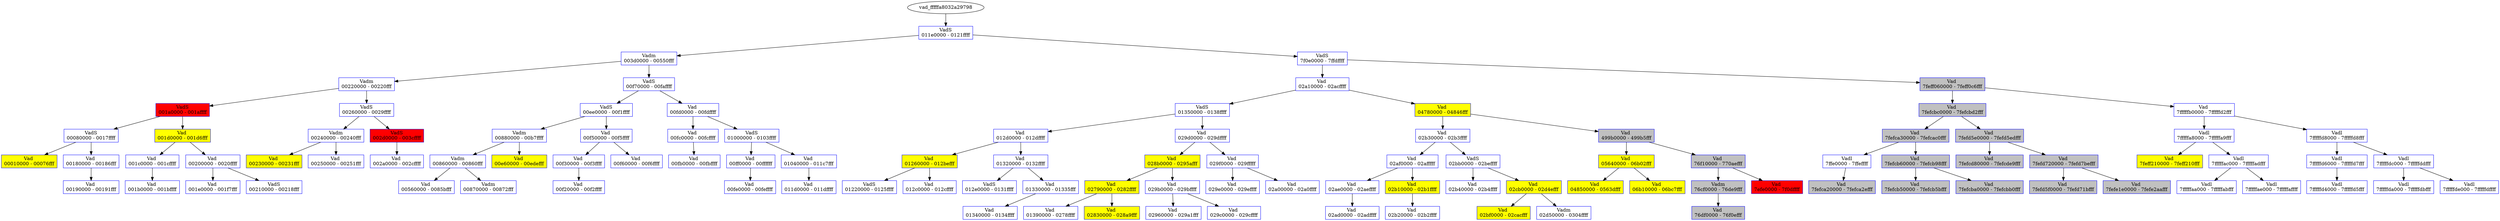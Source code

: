 /* Pid:    440 */
digraph processtree {
graph [rankdir = "TB"];
vad_fffffa8032a29798 -> vad_fffffa80324ae860
vad_fffffa80324ae860 [label = "{ VadS\n011e0000 - 0121ffff }"shape = "record" color = "blue" style = "filled" fillcolor = "white"];
vad_fffffa80324ae860 -> vad_fffffa8032814410
vad_fffffa8032814410 [label = "{ Vadm\n003d0000 - 00550fff }"shape = "record" color = "blue" style = "filled" fillcolor = "white"];
vad_fffffa8032814410 -> vad_fffffa8033180af0
vad_fffffa8033180af0 [label = "{ Vadm\n00220000 - 00220fff }"shape = "record" color = "blue" style = "filled" fillcolor = "white"];
vad_fffffa8033180af0 -> vad_fffffa8032814590
vad_fffffa8032814590 [label = "{ VadS\n001a0000 - 001affff }"shape = "record" color = "blue" style = "filled" fillcolor = "red"];
vad_fffffa8032814590 -> vad_fffffa8032814540
vad_fffffa8032814540 [label = "{ VadS\n00080000 - 0017ffff }"shape = "record" color = "blue" style = "filled" fillcolor = "white"];
vad_fffffa8032814540 -> vad_fffffa80328145e0
vad_fffffa80328145e0 [label = "{ Vad \n00010000 - 00076fff }"shape = "record" color = "blue" style = "filled" fillcolor = "yellow"];
vad_fffffa8032814540 -> vad_fffffa8032814260
vad_fffffa8032814260 [label = "{ Vad \n00180000 - 00186fff }"shape = "record" color = "blue" style = "filled" fillcolor = "white"];
vad_fffffa8032814260 -> vad_fffffa8032814380
vad_fffffa8032814380 [label = "{ Vad \n00190000 - 00191fff }"shape = "record" color = "blue" style = "filled" fillcolor = "white"];
vad_fffffa8032814590 -> vad_fffffa80331b0d50
vad_fffffa80331b0d50 [label = "{ Vad \n001d0000 - 001d6fff }"shape = "record" color = "blue" style = "filled" fillcolor = "yellow"];
vad_fffffa80331b0d50 -> vad_fffffa8033193620
vad_fffffa8033193620 [label = "{ Vad \n001c0000 - 001cffff }"shape = "record" color = "blue" style = "filled" fillcolor = "white"];
vad_fffffa8033193620 -> vad_fffffa8032a5f2a0
vad_fffffa8032a5f2a0 [label = "{ Vad \n001b0000 - 001bffff }"shape = "record" color = "blue" style = "filled" fillcolor = "white"];
vad_fffffa80331b0d50 -> vad_fffffa8032400630
vad_fffffa8032400630 [label = "{ Vad \n00200000 - 0020ffff }"shape = "record" color = "blue" style = "filled" fillcolor = "white"];
vad_fffffa8032400630 -> vad_fffffa8032ef3e90
vad_fffffa8032ef3e90 [label = "{ Vad \n001e0000 - 001f7fff }"shape = "record" color = "blue" style = "filled" fillcolor = "white"];
vad_fffffa8032400630 -> vad_fffffa803214c870
vad_fffffa803214c870 [label = "{ VadS\n00210000 - 00218fff }"shape = "record" color = "blue" style = "filled" fillcolor = "white"];
vad_fffffa8033180af0 -> vad_fffffa80327fbc70
vad_fffffa80327fbc70 [label = "{ VadS\n00260000 - 0029ffff }"shape = "record" color = "blue" style = "filled" fillcolor = "white"];
vad_fffffa80327fbc70 -> vad_fffffa80326e4010
vad_fffffa80326e4010 [label = "{ Vadm\n00240000 - 00240fff }"shape = "record" color = "blue" style = "filled" fillcolor = "white"];
vad_fffffa80326e4010 -> vad_fffffa803314b1d0
vad_fffffa803314b1d0 [label = "{ Vad \n00230000 - 00231fff }"shape = "record" color = "blue" style = "filled" fillcolor = "yellow"];
vad_fffffa80326e4010 -> vad_fffffa80332aa520
vad_fffffa80332aa520 [label = "{ Vad \n00250000 - 00251fff }"shape = "record" color = "blue" style = "filled" fillcolor = "white"];
vad_fffffa80327fbc70 -> vad_fffffa80328165c0
vad_fffffa80328165c0 [label = "{ VadS\n002d0000 - 003cffff }"shape = "record" color = "blue" style = "filled" fillcolor = "red"];
vad_fffffa80328165c0 -> vad_fffffa80331b0120
vad_fffffa80331b0120 [label = "{ Vad \n002a0000 - 002cffff }"shape = "record" color = "blue" style = "filled" fillcolor = "white"];
vad_fffffa8032814410 -> vad_fffffa8033193520
vad_fffffa8033193520 [label = "{ VadS\n00f70000 - 00faffff }"shape = "record" color = "blue" style = "filled" fillcolor = "white"];
vad_fffffa8033193520 -> vad_fffffa80331947f0
vad_fffffa80331947f0 [label = "{ VadS\n00ee0000 - 00f1ffff }"shape = "record" color = "blue" style = "filled" fillcolor = "white"];
vad_fffffa80331947f0 -> vad_fffffa8032879220
vad_fffffa8032879220 [label = "{ Vadm\n00880000 - 00b7ffff }"shape = "record" color = "blue" style = "filled" fillcolor = "white"];
vad_fffffa8032879220 -> vad_fffffa8031476be0
vad_fffffa8031476be0 [label = "{ Vadm\n00860000 - 00860fff }"shape = "record" color = "blue" style = "filled" fillcolor = "white"];
vad_fffffa8031476be0 -> vad_fffffa80328142f0
vad_fffffa80328142f0 [label = "{ Vad \n00560000 - 0085bfff }"shape = "record" color = "blue" style = "filled" fillcolor = "white"];
vad_fffffa8031476be0 -> vad_fffffa8032740ab0
vad_fffffa8032740ab0 [label = "{ Vadm\n00870000 - 00872fff }"shape = "record" color = "blue" style = "filled" fillcolor = "white"];
vad_fffffa8032879220 -> vad_fffffa80331a8970
vad_fffffa80331a8970 [label = "{ Vad \n00e60000 - 00edefff }"shape = "record" color = "blue" style = "filled" fillcolor = "yellow"];
vad_fffffa80331947f0 -> vad_fffffa8031e752c0
vad_fffffa8031e752c0 [label = "{ Vad \n00f50000 - 00f5ffff }"shape = "record" color = "blue" style = "filled" fillcolor = "white"];
vad_fffffa8031e752c0 -> vad_fffffa8033633e30
vad_fffffa8033633e30 [label = "{ Vad \n00f30000 - 00f3ffff }"shape = "record" color = "blue" style = "filled" fillcolor = "white"];
vad_fffffa8033633e30 -> vad_fffffa8032705420
vad_fffffa8032705420 [label = "{ Vad \n00f20000 - 00f2ffff }"shape = "record" color = "blue" style = "filled" fillcolor = "white"];
vad_fffffa8031e752c0 -> vad_fffffa80315a5cb0
vad_fffffa80315a5cb0 [label = "{ Vad \n00f60000 - 00f6ffff }"shape = "record" color = "blue" style = "filled" fillcolor = "white"];
vad_fffffa8033193520 -> vad_fffffa80317eee80
vad_fffffa80317eee80 [label = "{ Vad \n00fd0000 - 00fdffff }"shape = "record" color = "blue" style = "filled" fillcolor = "white"];
vad_fffffa80317eee80 -> vad_fffffa8031793c10
vad_fffffa8031793c10 [label = "{ Vad \n00fc0000 - 00fcffff }"shape = "record" color = "blue" style = "filled" fillcolor = "white"];
vad_fffffa8031793c10 -> vad_fffffa80336c19a0
vad_fffffa80336c19a0 [label = "{ Vad \n00fb0000 - 00fbffff }"shape = "record" color = "blue" style = "filled" fillcolor = "white"];
vad_fffffa80317eee80 -> vad_fffffa803241a860
vad_fffffa803241a860 [label = "{ VadS\n01000000 - 0103ffff }"shape = "record" color = "blue" style = "filled" fillcolor = "white"];
vad_fffffa803241a860 -> vad_fffffa8031e3f170
vad_fffffa8031e3f170 [label = "{ Vad \n00ff0000 - 00ffffff }"shape = "record" color = "blue" style = "filled" fillcolor = "white"];
vad_fffffa8031e3f170 -> vad_fffffa80325e7730
vad_fffffa80325e7730 [label = "{ Vad \n00fe0000 - 00feffff }"shape = "record" color = "blue" style = "filled" fillcolor = "white"];
vad_fffffa803241a860 -> vad_fffffa80328156a0
vad_fffffa80328156a0 [label = "{ Vad \n01040000 - 011c7fff }"shape = "record" color = "blue" style = "filled" fillcolor = "white"];
vad_fffffa80328156a0 -> vad_fffffa80338b1cc0
vad_fffffa80338b1cc0 [label = "{ Vad \n011d0000 - 011dffff }"shape = "record" color = "blue" style = "filled" fillcolor = "white"];
vad_fffffa80324ae860 -> vad_fffffa80324ae8b0
vad_fffffa80324ae8b0 [label = "{ VadS\n7f0e0000 - 7ffdffff }"shape = "record" color = "blue" style = "filled" fillcolor = "white"];
vad_fffffa80324ae8b0 -> vad_fffffa80325bdc40
vad_fffffa80325bdc40 [label = "{ Vad \n02a10000 - 02acffff }"shape = "record" color = "blue" style = "filled" fillcolor = "white"];
vad_fffffa80325bdc40 -> vad_fffffa80331ab5a0
vad_fffffa80331ab5a0 [label = "{ VadS\n01350000 - 0138ffff }"shape = "record" color = "blue" style = "filled" fillcolor = "white"];
vad_fffffa80331ab5a0 -> vad_fffffa803102c3b0
vad_fffffa803102c3b0 [label = "{ Vad \n012d0000 - 012dffff }"shape = "record" color = "blue" style = "filled" fillcolor = "white"];
vad_fffffa803102c3b0 -> vad_fffffa8031f08350
vad_fffffa8031f08350 [label = "{ Vad \n01260000 - 012befff }"shape = "record" color = "blue" style = "filled" fillcolor = "yellow"];
vad_fffffa8031f08350 -> vad_fffffa80332582e0
vad_fffffa80332582e0 [label = "{ VadS\n01220000 - 0125ffff }"shape = "record" color = "blue" style = "filled" fillcolor = "white"];
vad_fffffa8031f08350 -> vad_fffffa80324cf1d0
vad_fffffa80324cf1d0 [label = "{ Vad \n012c0000 - 012cffff }"shape = "record" color = "blue" style = "filled" fillcolor = "white"];
vad_fffffa803102c3b0 -> vad_fffffa803182e4c0
vad_fffffa803182e4c0 [label = "{ Vad \n01320000 - 0132ffff }"shape = "record" color = "blue" style = "filled" fillcolor = "white"];
vad_fffffa803182e4c0 -> vad_fffffa80331ad5a0
vad_fffffa80331ad5a0 [label = "{ VadS\n012e0000 - 0131ffff }"shape = "record" color = "blue" style = "filled" fillcolor = "white"];
vad_fffffa803182e4c0 -> vad_fffffa8031700e00
vad_fffffa8031700e00 [label = "{ Vad \n01330000 - 01335fff }"shape = "record" color = "blue" style = "filled" fillcolor = "white"];
vad_fffffa8031700e00 -> vad_fffffa8031e794b0
vad_fffffa8031e794b0 [label = "{ Vad \n01340000 - 0134ffff }"shape = "record" color = "blue" style = "filled" fillcolor = "white"];
vad_fffffa80331ab5a0 -> vad_fffffa8032556850
vad_fffffa8032556850 [label = "{ Vad \n029d0000 - 029dffff }"shape = "record" color = "blue" style = "filled" fillcolor = "white"];
vad_fffffa8032556850 -> vad_fffffa80317e23c0
vad_fffffa80317e23c0 [label = "{ Vad \n028b0000 - 0295afff }"shape = "record" color = "blue" style = "filled" fillcolor = "yellow"];
vad_fffffa80317e23c0 -> vad_fffffa80327f5660
vad_fffffa80327f5660 [label = "{ Vad \n02790000 - 0282ffff }"shape = "record" color = "blue" style = "filled" fillcolor = "yellow"];
vad_fffffa80327f5660 -> vad_fffffa80331c58c0
vad_fffffa80331c58c0 [label = "{ Vad \n01390000 - 0278ffff }"shape = "record" color = "blue" style = "filled" fillcolor = "white"];
vad_fffffa80327f5660 -> vad_fffffa80325ef550
vad_fffffa80325ef550 [label = "{ Vad \n02830000 - 028a9fff }"shape = "record" color = "blue" style = "filled" fillcolor = "yellow"];
vad_fffffa80317e23c0 -> vad_fffffa8032403480
vad_fffffa8032403480 [label = "{ Vad \n029b0000 - 029bffff }"shape = "record" color = "blue" style = "filled" fillcolor = "white"];
vad_fffffa8032403480 -> vad_fffffa80323dd680
vad_fffffa80323dd680 [label = "{ Vad \n02960000 - 029a1fff }"shape = "record" color = "blue" style = "filled" fillcolor = "white"];
vad_fffffa8032403480 -> vad_fffffa803355b380
vad_fffffa803355b380 [label = "{ Vad \n029c0000 - 029cffff }"shape = "record" color = "blue" style = "filled" fillcolor = "white"];
vad_fffffa8032556850 -> vad_fffffa80323a6700
vad_fffffa80323a6700 [label = "{ Vad \n029f0000 - 029fffff }"shape = "record" color = "blue" style = "filled" fillcolor = "white"];
vad_fffffa80323a6700 -> vad_fffffa80325e22b0
vad_fffffa80325e22b0 [label = "{ Vad \n029e0000 - 029effff }"shape = "record" color = "blue" style = "filled" fillcolor = "white"];
vad_fffffa80323a6700 -> vad_fffffa80325b8660
vad_fffffa80325b8660 [label = "{ Vad \n02a00000 - 02a0ffff }"shape = "record" color = "blue" style = "filled" fillcolor = "white"];
vad_fffffa80325bdc40 -> vad_fffffa8031435eb0
vad_fffffa8031435eb0 [label = "{ Vad \n04780000 - 04846fff }"shape = "record" color = "blue" style = "filled" fillcolor = "yellow"];
vad_fffffa8031435eb0 -> vad_fffffa8032775300
vad_fffffa8032775300 [label = "{ Vad \n02b30000 - 02b3ffff }"shape = "record" color = "blue" style = "filled" fillcolor = "white"];
vad_fffffa8032775300 -> vad_fffffa8032722a70
vad_fffffa8032722a70 [label = "{ Vad \n02af0000 - 02afffff }"shape = "record" color = "blue" style = "filled" fillcolor = "white"];
vad_fffffa8032722a70 -> vad_fffffa8032703f80
vad_fffffa8032703f80 [label = "{ Vad \n02ae0000 - 02aeffff }"shape = "record" color = "blue" style = "filled" fillcolor = "white"];
vad_fffffa8032703f80 -> vad_fffffa803277b810
vad_fffffa803277b810 [label = "{ Vad \n02ad0000 - 02adffff }"shape = "record" color = "blue" style = "filled" fillcolor = "white"];
vad_fffffa8032722a70 -> vad_fffffa80322fc100
vad_fffffa80322fc100 [label = "{ Vad \n02b10000 - 02b1ffff }"shape = "record" color = "blue" style = "filled" fillcolor = "yellow"];
vad_fffffa80322fc100 -> vad_fffffa80320eb450
vad_fffffa80320eb450 [label = "{ Vad \n02b20000 - 02b2ffff }"shape = "record" color = "blue" style = "filled" fillcolor = "white"];
vad_fffffa8032775300 -> vad_fffffa80324975f0
vad_fffffa80324975f0 [label = "{ VadS\n02bb0000 - 02beffff }"shape = "record" color = "blue" style = "filled" fillcolor = "white"];
vad_fffffa80324975f0 -> vad_fffffa80325a8440
vad_fffffa80325a8440 [label = "{ Vad \n02b40000 - 02b4ffff }"shape = "record" color = "blue" style = "filled" fillcolor = "white"];
vad_fffffa80324975f0 -> vad_fffffa80326b93a0
vad_fffffa80326b93a0 [label = "{ Vad \n02cb0000 - 02d4efff }"shape = "record" color = "blue" style = "filled" fillcolor = "yellow"];
vad_fffffa80326b93a0 -> vad_fffffa8032725ef0
vad_fffffa8032725ef0 [label = "{ Vad \n02bf0000 - 02cacfff }"shape = "record" color = "blue" style = "filled" fillcolor = "yellow"];
vad_fffffa80326b93a0 -> vad_fffffa80332e3970
vad_fffffa80332e3970 [label = "{ Vadm\n02d50000 - 0304ffff }"shape = "record" color = "blue" style = "filled" fillcolor = "white"];
vad_fffffa8031435eb0 -> vad_fffffa80324191b0
vad_fffffa80324191b0 [label = "{ Vad \n499b0000 - 499b5fff }"shape = "record" color = "blue" style = "filled" fillcolor = "gray"];
vad_fffffa80324191b0 -> vad_fffffa8032973990
vad_fffffa8032973990 [label = "{ Vad \n05640000 - 06b02fff }"shape = "record" color = "blue" style = "filled" fillcolor = "yellow"];
vad_fffffa8032973990 -> vad_fffffa803144f410
vad_fffffa803144f410 [label = "{ Vad \n04850000 - 0563dfff }"shape = "record" color = "blue" style = "filled" fillcolor = "yellow"];
vad_fffffa8032973990 -> vad_fffffa8031779cb0
vad_fffffa8031779cb0 [label = "{ Vad \n06b10000 - 06bc7fff }"shape = "record" color = "blue" style = "filled" fillcolor = "yellow"];
vad_fffffa80324191b0 -> vad_fffffa8032a2af80
vad_fffffa8032a2af80 [label = "{ Vad \n76f10000 - 770aefff }"shape = "record" color = "blue" style = "filled" fillcolor = "gray"];
vad_fffffa8032a2af80 -> vad_fffffa8033183c40
vad_fffffa8033183c40 [label = "{ Vadm\n76cf0000 - 76de9fff }"shape = "record" color = "blue" style = "filled" fillcolor = "gray"];
vad_fffffa8033183c40 -> vad_fffffa80328148b0
vad_fffffa80328148b0 [label = "{ Vad \n76df0000 - 76f0efff }"shape = "record" color = "blue" style = "filled" fillcolor = "gray"];
vad_fffffa8032a2af80 -> vad_fffffa80328160a0
vad_fffffa80328160a0 [label = "{ Vad \n7efe0000 - 7f0dffff }"shape = "record" color = "blue" style = "filled" fillcolor = "red"];
vad_fffffa80324ae8b0 -> vad_fffffa8032814a90
vad_fffffa8032814a90 [label = "{ Vad \n7feff060000 - 7feff0c6fff }"shape = "record" color = "blue" style = "filled" fillcolor = "gray"];
vad_fffffa8032814a90 -> vad_fffffa8032816290
vad_fffffa8032816290 [label = "{ Vad \n7fefcbc0000 - 7fefcbd2fff }"shape = "record" color = "blue" style = "filled" fillcolor = "gray"];
vad_fffffa8032816290 -> vad_fffffa80332a9610
vad_fffffa80332a9610 [label = "{ Vad \n7fefca30000 - 7fefcac0fff }"shape = "record" color = "blue" style = "filled" fillcolor = "gray"];
vad_fffffa80332a9610 -> vad_fffffa8032ee91d0
vad_fffffa8032ee91d0 [label = "{ Vadl\n7ffe0000 - 7ffeffff }"shape = "record" color = "blue" style = "filled" fillcolor = "white"];
vad_fffffa8032ee91d0 -> vad_fffffa80332a52d0
vad_fffffa80332a52d0 [label = "{ Vad \n7fefca20000 - 7fefca2efff }"shape = "record" color = "blue" style = "filled" fillcolor = "gray"];
vad_fffffa80332a9610 -> vad_fffffa8032814bb0
vad_fffffa8032814bb0 [label = "{ Vad \n7fefcb60000 - 7fefcb98fff }"shape = "record" color = "blue" style = "filled" fillcolor = "gray"];
vad_fffffa8032814bb0 -> vad_fffffa8032536ec0
vad_fffffa8032536ec0 [label = "{ Vad \n7fefcb50000 - 7fefcb5bfff }"shape = "record" color = "blue" style = "filled" fillcolor = "gray"];
vad_fffffa8032814bb0 -> vad_fffffa8032814e30
vad_fffffa8032814e30 [label = "{ Vad \n7fefcba0000 - 7fefcbb0fff }"shape = "record" color = "blue" style = "filled" fillcolor = "gray"];
vad_fffffa8032816290 -> vad_fffffa8032814790
vad_fffffa8032814790 [label = "{ Vad \n7fefd5e0000 - 7fefd5edfff }"shape = "record" color = "blue" style = "filled" fillcolor = "gray"];
vad_fffffa8032814790 -> vad_fffffa8032814820
vad_fffffa8032814820 [label = "{ Vad \n7fefcd80000 - 7fefcde9fff }"shape = "record" color = "blue" style = "filled" fillcolor = "gray"];
vad_fffffa8032814790 -> vad_fffffa8032814670
vad_fffffa8032814670 [label = "{ Vad \n7fefd720000 - 7fefd7befff }"shape = "record" color = "blue" style = "filled" fillcolor = "gray"];
vad_fffffa8032814670 -> vad_fffffa8033250700
vad_fffffa8033250700 [label = "{ Vad \n7fefd5f0000 - 7fefd71bfff }"shape = "record" color = "blue" style = "filled" fillcolor = "gray"];
vad_fffffa8032814670 -> vad_fffffa8032814700
vad_fffffa8032814700 [label = "{ Vad \n7fefe1e0000 - 7fefe2aafff }"shape = "record" color = "blue" style = "filled" fillcolor = "gray"];
vad_fffffa8032814a90 -> vad_fffffa8032a2aef0
vad_fffffa8032a2aef0 [label = "{ Vad \n7fffffb0000 - 7fffffd2fff }"shape = "record" color = "blue" style = "filled" fillcolor = "white"];
vad_fffffa8032a2aef0 -> vad_fffffa803266f4a0
vad_fffffa803266f4a0 [label = "{ Vadl\n7fffffa8000 - 7fffffa9fff }"shape = "record" color = "blue" style = "filled" fillcolor = "white"];
vad_fffffa803266f4a0 -> vad_fffffa8032816010
vad_fffffa8032816010 [label = "{ Vad \n7feff210000 - 7feff210fff }"shape = "record" color = "blue" style = "filled" fillcolor = "yellow"];
vad_fffffa803266f4a0 -> vad_fffffa80331a8a80
vad_fffffa80331a8a80 [label = "{ Vadl\n7fffffac000 - 7fffffadfff }"shape = "record" color = "blue" style = "filled" fillcolor = "white"];
vad_fffffa80331a8a80 -> vad_fffffa80332b6c40
vad_fffffa80332b6c40 [label = "{ Vadl\n7fffffaa000 - 7fffffabfff }"shape = "record" color = "blue" style = "filled" fillcolor = "white"];
vad_fffffa80331a8a80 -> vad_fffffa80331a6280
vad_fffffa80331a6280 [label = "{ Vadl\n7fffffae000 - 7fffffaffff }"shape = "record" color = "blue" style = "filled" fillcolor = "white"];
vad_fffffa8032a2aef0 -> vad_fffffa8032a2ae50
vad_fffffa8032a2ae50 [label = "{ Vadl\n7fffffd8000 - 7fffffd8fff }"shape = "record" color = "blue" style = "filled" fillcolor = "white"];
vad_fffffa8032a2ae50 -> vad_fffffa8033194d40
vad_fffffa8033194d40 [label = "{ Vadl\n7fffffd6000 - 7fffffd7fff }"shape = "record" color = "blue" style = "filled" fillcolor = "white"];
vad_fffffa8033194d40 -> vad_fffffa80326e4270
vad_fffffa80326e4270 [label = "{ Vadl\n7fffffd4000 - 7fffffd5fff }"shape = "record" color = "blue" style = "filled" fillcolor = "white"];
vad_fffffa8032a2ae50 -> vad_fffffa8033183530
vad_fffffa8033183530 [label = "{ Vadl\n7fffffdc000 - 7fffffddfff }"shape = "record" color = "blue" style = "filled" fillcolor = "white"];
vad_fffffa8033183530 -> vad_fffffa8033183290
vad_fffffa8033183290 [label = "{ Vadl\n7fffffda000 - 7fffffdbfff }"shape = "record" color = "blue" style = "filled" fillcolor = "white"];
vad_fffffa8033183530 -> vad_fffffa8032816a60
vad_fffffa8032816a60 [label = "{ Vadl\n7fffffde000 - 7fffffdffff }"shape = "record" color = "blue" style = "filled" fillcolor = "white"];
}
